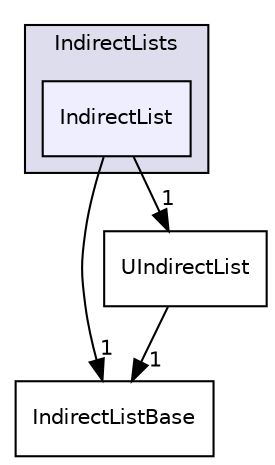digraph "src/OpenFOAM/containers/IndirectLists/IndirectList" {
  bgcolor=transparent;
  compound=true
  node [ fontsize="10", fontname="Helvetica"];
  edge [ labelfontsize="10", labelfontname="Helvetica"];
  subgraph clusterdir_f1bdd3e1864452c4a43cb0467c28790d {
    graph [ bgcolor="#ddddee", pencolor="black", label="IndirectLists" fontname="Helvetica", fontsize="10", URL="dir_f1bdd3e1864452c4a43cb0467c28790d.html"]
  dir_90ae45876fdee0962dcff621d9aeb41e [shape=box, label="IndirectList", style="filled", fillcolor="#eeeeff", pencolor="black", URL="dir_90ae45876fdee0962dcff621d9aeb41e.html"];
  }
  dir_b6d864aa83b143921cd56344048f098a [shape=box label="IndirectListBase" URL="dir_b6d864aa83b143921cd56344048f098a.html"];
  dir_c53597b5c32451f9c917e28494bc6df4 [shape=box label="UIndirectList" URL="dir_c53597b5c32451f9c917e28494bc6df4.html"];
  dir_90ae45876fdee0962dcff621d9aeb41e->dir_b6d864aa83b143921cd56344048f098a [headlabel="1", labeldistance=1.5 headhref="dir_002183_002184.html"];
  dir_90ae45876fdee0962dcff621d9aeb41e->dir_c53597b5c32451f9c917e28494bc6df4 [headlabel="1", labeldistance=1.5 headhref="dir_002183_002187.html"];
  dir_c53597b5c32451f9c917e28494bc6df4->dir_b6d864aa83b143921cd56344048f098a [headlabel="1", labeldistance=1.5 headhref="dir_002187_002184.html"];
}
